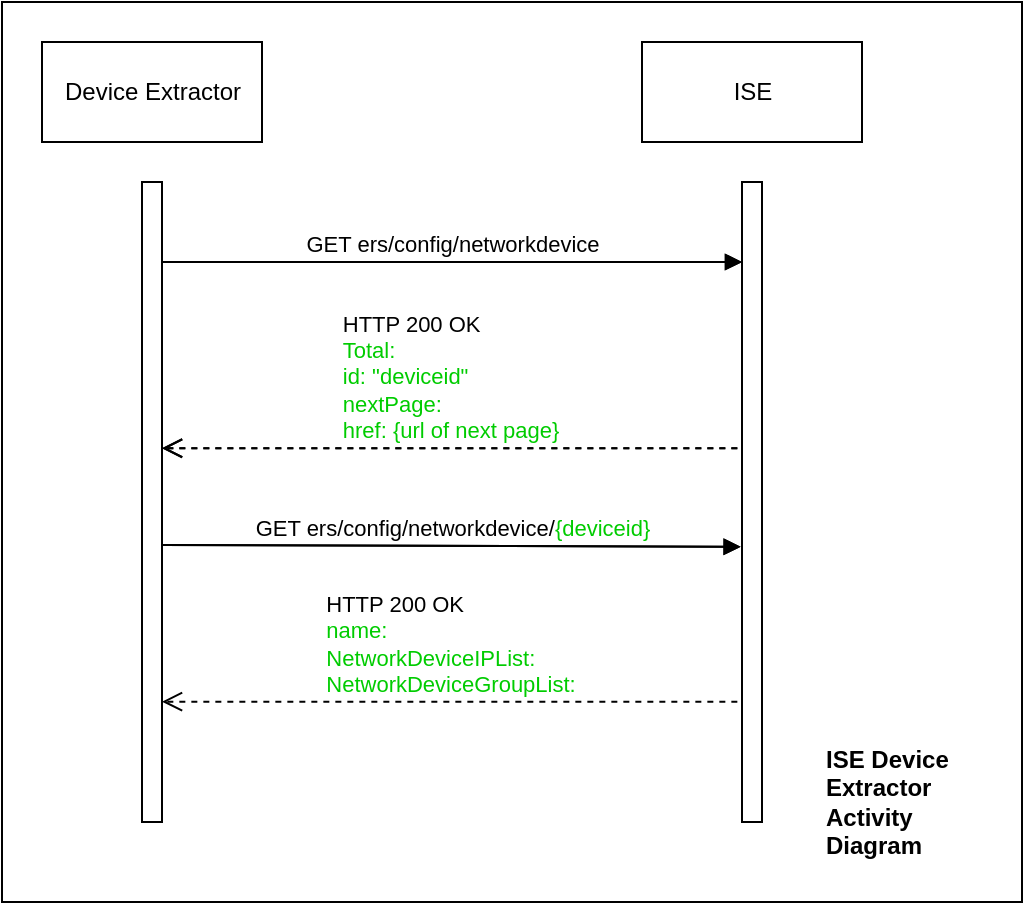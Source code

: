 <mxfile version="14.2.4" type="device"><diagram id="jH_Tkq4LtlsDJs47SS74" name="Page-1"><mxGraphModel dx="1294" dy="1511" grid="1" gridSize="10" guides="1" tooltips="1" connect="1" arrows="1" fold="1" page="1" pageScale="1" pageWidth="1100" pageHeight="850" math="0" shadow="0"><root><mxCell id="0"/><mxCell id="1" parent="0"/><mxCell id="SD5oLy_yDbTEPHtpgn53-24" value="" style="rounded=0;whiteSpace=wrap;html=1;" vertex="1" parent="1"><mxGeometry x="10" y="-820" width="510" height="450" as="geometry"/></mxCell><mxCell id="SD5oLy_yDbTEPHtpgn53-1" value="Device Extractor" style="html=1;" vertex="1" parent="1"><mxGeometry x="30" y="-800" width="110" height="50" as="geometry"/></mxCell><mxCell id="SD5oLy_yDbTEPHtpgn53-2" value="ISE" style="html=1;" vertex="1" parent="1"><mxGeometry x="330" y="-800" width="110" height="50" as="geometry"/></mxCell><mxCell id="SD5oLy_yDbTEPHtpgn53-9" value="" style="html=1;points=[];perimeter=orthogonalPerimeter;" vertex="1" parent="1"><mxGeometry x="80" y="-730" width="10" height="320" as="geometry"/></mxCell><mxCell id="SD5oLy_yDbTEPHtpgn53-10" value="" style="html=1;points=[];perimeter=orthogonalPerimeter;" vertex="1" parent="1"><mxGeometry x="380" y="-730" width="10" height="320" as="geometry"/></mxCell><mxCell id="SD5oLy_yDbTEPHtpgn53-11" value="GET ers/config/networkdevice" style="html=1;verticalAlign=bottom;endArrow=block;" edge="1" parent="1"><mxGeometry width="80" relative="1" as="geometry"><mxPoint x="90" y="-690" as="sourcePoint"/><mxPoint x="380" y="-690" as="targetPoint"/></mxGeometry></mxCell><mxCell id="SD5oLy_yDbTEPHtpgn53-13" value="&lt;div style=&quot;text-align: left&quot;&gt;HTTP 200 OK&lt;/div&gt;&lt;div style=&quot;text-align: left&quot;&gt;&lt;span style=&quot;color: rgb(0 , 204 , 0)&quot;&gt;Total:&lt;/span&gt;&lt;/div&gt;&lt;font color=&quot;#00cc00&quot;&gt;&lt;div style=&quot;text-align: left&quot;&gt;id: &quot;deviceid&quot;&lt;/div&gt;&lt;div style=&quot;text-align: left&quot;&gt;nextPage:&lt;/div&gt;&lt;div style=&quot;text-align: left&quot;&gt;href: {url of next page}&lt;/div&gt;&lt;/font&gt;" style="html=1;verticalAlign=bottom;endArrow=open;dashed=1;endSize=8;exitX=-0.233;exitY=0.416;exitDx=0;exitDy=0;exitPerimeter=0;" edge="1" parent="1" source="SD5oLy_yDbTEPHtpgn53-10" target="SD5oLy_yDbTEPHtpgn53-9"><mxGeometry relative="1" as="geometry"><mxPoint x="380" y="-650" as="sourcePoint"/><mxPoint x="300" y="-650" as="targetPoint"/></mxGeometry></mxCell><mxCell id="SD5oLy_yDbTEPHtpgn53-14" value="GET ers/config/networkdevice/&lt;font color=&quot;#00cc00&quot;&gt;{deviceid}&lt;/font&gt;" style="html=1;verticalAlign=bottom;endArrow=block;entryX=-0.067;entryY=0.57;entryDx=0;entryDy=0;entryPerimeter=0;exitX=1.017;exitY=0.567;exitDx=0;exitDy=0;exitPerimeter=0;" edge="1" parent="1" source="SD5oLy_yDbTEPHtpgn53-9" target="SD5oLy_yDbTEPHtpgn53-10"><mxGeometry width="80" relative="1" as="geometry"><mxPoint x="90" y="-580" as="sourcePoint"/><mxPoint x="380.0" y="-580" as="targetPoint"/></mxGeometry></mxCell><mxCell id="SD5oLy_yDbTEPHtpgn53-15" value="&lt;div style=&quot;text-align: left&quot;&gt;HTTP 200 OK&lt;/div&gt;&lt;div style=&quot;text-align: left&quot;&gt;&lt;span style=&quot;color: rgb(0 , 204 , 0)&quot;&gt;name:&lt;/span&gt;&lt;/div&gt;&lt;font color=&quot;#00cc00&quot;&gt;&lt;div style=&quot;text-align: left&quot;&gt;NetworkDeviceIPList:&lt;/div&gt;&lt;div style=&quot;text-align: left&quot;&gt;NetworkDeviceGroupList:&lt;/div&gt;&lt;/font&gt;" style="html=1;verticalAlign=bottom;endArrow=open;dashed=1;endSize=8;exitX=-0.233;exitY=0.812;exitDx=0;exitDy=0;exitPerimeter=0;" edge="1" parent="1" source="SD5oLy_yDbTEPHtpgn53-10" target="SD5oLy_yDbTEPHtpgn53-9"><mxGeometry relative="1" as="geometry"><mxPoint x="370" y="-470" as="sourcePoint"/><mxPoint x="100" y="-470" as="targetPoint"/></mxGeometry></mxCell><mxCell id="SD5oLy_yDbTEPHtpgn53-17" value="&lt;b&gt;ISE Device Extractor&amp;nbsp;&lt;br&gt;Activity Diagram&lt;br&gt;&lt;/b&gt;" style="text;html=1;strokeColor=none;fillColor=none;align=left;verticalAlign=middle;whiteSpace=wrap;rounded=0;" vertex="1" parent="1"><mxGeometry x="420" y="-450" width="80" height="60" as="geometry"/></mxCell><mxCell id="SD5oLy_yDbTEPHtpgn53-18" value="GET ers/config/networkdevice" style="html=1;verticalAlign=bottom;endArrow=block;" edge="1" parent="1"><mxGeometry width="80" relative="1" as="geometry"><mxPoint x="90" y="-690" as="sourcePoint"/><mxPoint x="380" y="-690" as="targetPoint"/></mxGeometry></mxCell><mxCell id="SD5oLy_yDbTEPHtpgn53-19" value="" style="html=1;points=[];perimeter=orthogonalPerimeter;" vertex="1" parent="1"><mxGeometry x="80" y="-730" width="10" height="320" as="geometry"/></mxCell><mxCell id="SD5oLy_yDbTEPHtpgn53-20" value="" style="html=1;points=[];perimeter=orthogonalPerimeter;" vertex="1" parent="1"><mxGeometry x="380" y="-730" width="10" height="320" as="geometry"/></mxCell><mxCell id="SD5oLy_yDbTEPHtpgn53-21" value="&lt;div style=&quot;text-align: left&quot;&gt;HTTP 200 OK&lt;/div&gt;&lt;div style=&quot;text-align: left&quot;&gt;&lt;span style=&quot;color: rgb(0 , 204 , 0)&quot;&gt;Total:&lt;/span&gt;&lt;/div&gt;&lt;font color=&quot;#00cc00&quot;&gt;&lt;div style=&quot;text-align: left&quot;&gt;id: &quot;deviceid&quot;&lt;/div&gt;&lt;div style=&quot;text-align: left&quot;&gt;nextPage:&lt;/div&gt;&lt;div style=&quot;text-align: left&quot;&gt;href: {url of next page}&lt;/div&gt;&lt;/font&gt;" style="html=1;verticalAlign=bottom;endArrow=open;dashed=1;endSize=8;exitX=-0.233;exitY=0.416;exitDx=0;exitDy=0;exitPerimeter=0;" edge="1" source="SD5oLy_yDbTEPHtpgn53-20" target="SD5oLy_yDbTEPHtpgn53-19" parent="1"><mxGeometry relative="1" as="geometry"><mxPoint x="380" y="-650" as="sourcePoint"/><mxPoint x="300" y="-650" as="targetPoint"/></mxGeometry></mxCell><mxCell id="SD5oLy_yDbTEPHtpgn53-22" value="GET ers/config/networkdevice/&lt;font color=&quot;#00cc00&quot;&gt;{deviceid}&lt;/font&gt;" style="html=1;verticalAlign=bottom;endArrow=block;entryX=-0.067;entryY=0.57;entryDx=0;entryDy=0;entryPerimeter=0;exitX=1.017;exitY=0.567;exitDx=0;exitDy=0;exitPerimeter=0;" edge="1" source="SD5oLy_yDbTEPHtpgn53-19" target="SD5oLy_yDbTEPHtpgn53-20" parent="1"><mxGeometry width="80" relative="1" as="geometry"><mxPoint x="90" y="-580" as="sourcePoint"/><mxPoint x="380.0" y="-580" as="targetPoint"/></mxGeometry></mxCell></root></mxGraphModel></diagram></mxfile>